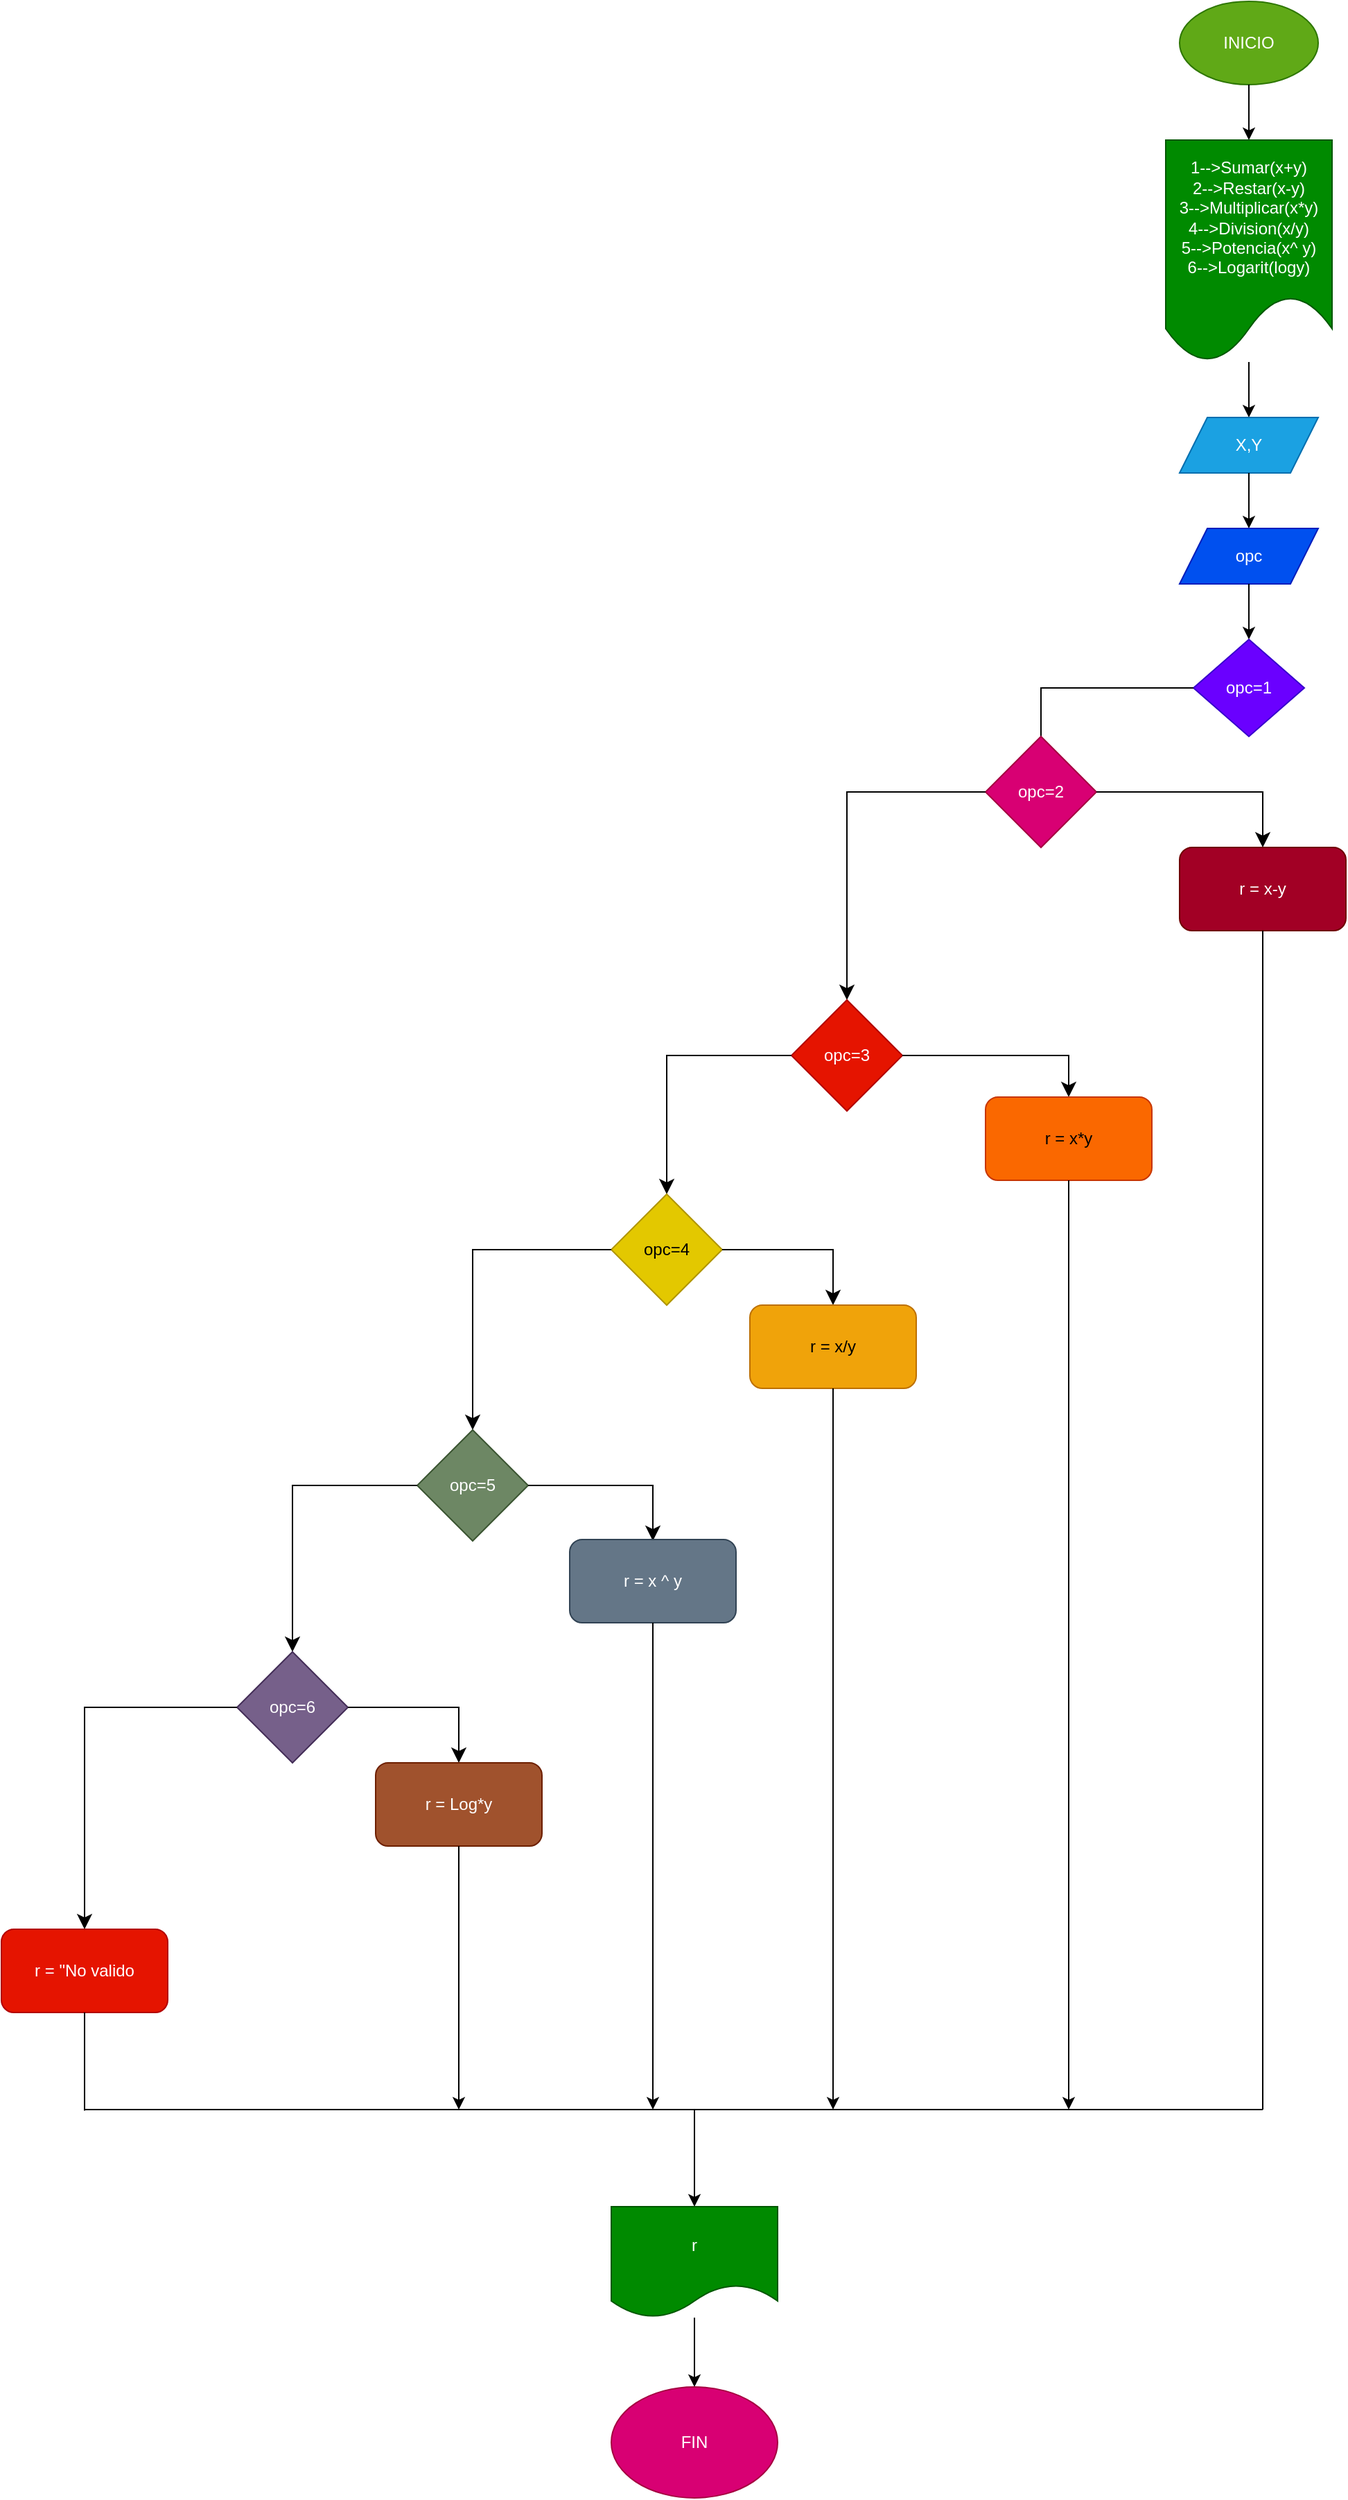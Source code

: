 <mxfile>
    <diagram id="Zc1gAzDQxRdrWT3qQYgJ" name="Página-1">
        <mxGraphModel dx="1620" dy="461" grid="1" gridSize="10" guides="1" tooltips="1" connect="1" arrows="1" fold="1" page="1" pageScale="1" pageWidth="827" pageHeight="1169" math="0" shadow="0">
            <root>
                <mxCell id="0"/>
                <mxCell id="1" parent="0"/>
                <mxCell id="2" value="INICIO" style="ellipse;whiteSpace=wrap;html=1;fillColor=#60a917;fontColor=#ffffff;strokeColor=#2D7600;" parent="1" vertex="1">
                    <mxGeometry x="300" width="100" height="60" as="geometry"/>
                </mxCell>
                <mxCell id="3" value="" style="endArrow=classic;html=1;" parent="1" source="2" edge="1">
                    <mxGeometry width="50" height="50" relative="1" as="geometry">
                        <mxPoint x="350" y="110" as="sourcePoint"/>
                        <mxPoint x="350" y="100" as="targetPoint"/>
                    </mxGeometry>
                </mxCell>
                <mxCell id="4" value="1--&amp;gt;Sumar(x+y)&lt;br&gt;2--&amp;gt;Restar(x-y)&lt;br&gt;3--&amp;gt;Multiplicar(x*y)&lt;br&gt;4--&amp;gt;Division(x/y)&lt;br&gt;5--&amp;gt;Potencia(x^ y)&lt;br&gt;6--&amp;gt;Logarit(logy)" style="shape=document;whiteSpace=wrap;html=1;boundedLbl=1;fillColor=#008a00;fontColor=#ffffff;strokeColor=#005700;" parent="1" vertex="1">
                    <mxGeometry x="290" y="100" width="120" height="160" as="geometry"/>
                </mxCell>
                <mxCell id="5" value="" style="endArrow=classic;html=1;" parent="1" source="4" edge="1">
                    <mxGeometry width="50" height="50" relative="1" as="geometry">
                        <mxPoint x="350" y="310" as="sourcePoint"/>
                        <mxPoint x="350" y="300" as="targetPoint"/>
                    </mxGeometry>
                </mxCell>
                <mxCell id="6" value="X,Y" style="shape=parallelogram;perimeter=parallelogramPerimeter;whiteSpace=wrap;html=1;fixedSize=1;fillColor=#1ba1e2;fontColor=#ffffff;strokeColor=#006EAF;" parent="1" vertex="1">
                    <mxGeometry x="300" y="300" width="100" height="40" as="geometry"/>
                </mxCell>
                <mxCell id="7" value="" style="endArrow=classic;html=1;" parent="1" source="6" edge="1">
                    <mxGeometry width="50" height="50" relative="1" as="geometry">
                        <mxPoint x="350" y="390" as="sourcePoint"/>
                        <mxPoint x="350" y="380" as="targetPoint"/>
                    </mxGeometry>
                </mxCell>
                <mxCell id="9" value="opc" style="shape=parallelogram;perimeter=parallelogramPerimeter;whiteSpace=wrap;html=1;fixedSize=1;fillColor=#0050ef;fontColor=#ffffff;strokeColor=#001DBC;" parent="1" vertex="1">
                    <mxGeometry x="300" y="380" width="100" height="40" as="geometry"/>
                </mxCell>
                <mxCell id="10" value="" style="endArrow=classic;html=1;" parent="1" source="9" edge="1">
                    <mxGeometry width="50" height="50" relative="1" as="geometry">
                        <mxPoint x="350" y="470" as="sourcePoint"/>
                        <mxPoint x="350" y="460" as="targetPoint"/>
                    </mxGeometry>
                </mxCell>
                <mxCell id="11" value="opc=1" style="rhombus;whiteSpace=wrap;html=1;fillColor=#6a00ff;fontColor=#ffffff;strokeColor=#3700CC;" parent="1" vertex="1">
                    <mxGeometry x="310" y="460" width="80" height="70" as="geometry"/>
                </mxCell>
                <mxCell id="14" value="" style="edgeStyle=elbowEdgeStyle;elbow=vertical;endArrow=classic;html=1;curved=0;rounded=0;endSize=8;startSize=8;" edge="1" parent="1" source="11">
                    <mxGeometry width="50" height="50" relative="1" as="geometry">
                        <mxPoint x="239.289" y="545" as="sourcePoint"/>
                        <mxPoint x="200" y="550" as="targetPoint"/>
                        <Array as="points">
                            <mxPoint x="110" y="495"/>
                            <mxPoint x="280" y="495"/>
                        </Array>
                    </mxGeometry>
                </mxCell>
                <mxCell id="15" value="opc=2" style="rhombus;whiteSpace=wrap;html=1;fillColor=#d80073;fontColor=#ffffff;strokeColor=#A50040;" vertex="1" parent="1">
                    <mxGeometry x="160" y="530" width="80" height="80" as="geometry"/>
                </mxCell>
                <mxCell id="20" value="" style="edgeStyle=segmentEdgeStyle;endArrow=classic;html=1;curved=0;rounded=0;endSize=8;startSize=8;" edge="1" parent="1" source="15">
                    <mxGeometry width="50" height="50" relative="1" as="geometry">
                        <mxPoint x="240" y="640" as="sourcePoint"/>
                        <mxPoint x="360" y="610" as="targetPoint"/>
                    </mxGeometry>
                </mxCell>
                <mxCell id="21" value="r = x-y" style="rounded=1;whiteSpace=wrap;html=1;fillColor=#a20025;fontColor=#ffffff;strokeColor=#6F0000;" vertex="1" parent="1">
                    <mxGeometry x="300" y="610" width="120" height="60" as="geometry"/>
                </mxCell>
                <mxCell id="22" value="" style="edgeStyle=segmentEdgeStyle;endArrow=classic;html=1;curved=0;rounded=0;endSize=8;startSize=8;" edge="1" parent="1" source="15">
                    <mxGeometry width="50" height="50" relative="1" as="geometry">
                        <mxPoint x="89.289" y="620" as="sourcePoint"/>
                        <mxPoint x="60" y="720" as="targetPoint"/>
                    </mxGeometry>
                </mxCell>
                <mxCell id="23" value="opc=3" style="rhombus;whiteSpace=wrap;html=1;fillColor=#e51400;fontColor=#ffffff;strokeColor=#B20000;" vertex="1" parent="1">
                    <mxGeometry x="20" y="720" width="80" height="80" as="geometry"/>
                </mxCell>
                <mxCell id="25" value="" style="edgeStyle=segmentEdgeStyle;endArrow=classic;html=1;curved=0;rounded=0;endSize=8;startSize=8;" edge="1" parent="1" source="23" target="26">
                    <mxGeometry width="50" height="50" relative="1" as="geometry">
                        <mxPoint x="100" y="810" as="sourcePoint"/>
                        <mxPoint x="190" y="790" as="targetPoint"/>
                    </mxGeometry>
                </mxCell>
                <mxCell id="26" value="r = x*y" style="rounded=1;whiteSpace=wrap;html=1;fillColor=#fa6800;fontColor=#000000;strokeColor=#C73500;" vertex="1" parent="1">
                    <mxGeometry x="160" y="790" width="120" height="60" as="geometry"/>
                </mxCell>
                <mxCell id="27" value="" style="edgeStyle=segmentEdgeStyle;endArrow=classic;html=1;curved=0;rounded=0;endSize=8;startSize=8;" edge="1" parent="1" source="23">
                    <mxGeometry width="50" height="50" relative="1" as="geometry">
                        <mxPoint x="-50.711" y="810" as="sourcePoint"/>
                        <mxPoint x="-70" y="860" as="targetPoint"/>
                    </mxGeometry>
                </mxCell>
                <mxCell id="28" value="opc=4" style="rhombus;whiteSpace=wrap;html=1;fillColor=#e3c800;fontColor=#000000;strokeColor=#B09500;" vertex="1" parent="1">
                    <mxGeometry x="-110" y="860" width="80" height="80" as="geometry"/>
                </mxCell>
                <mxCell id="30" value="" style="edgeStyle=segmentEdgeStyle;endArrow=classic;html=1;curved=0;rounded=0;endSize=8;startSize=8;" edge="1" parent="1" source="28">
                    <mxGeometry width="50" height="50" relative="1" as="geometry">
                        <mxPoint x="-30" y="950" as="sourcePoint"/>
                        <mxPoint x="50" y="940" as="targetPoint"/>
                    </mxGeometry>
                </mxCell>
                <mxCell id="31" value="r = x/y" style="rounded=1;whiteSpace=wrap;html=1;fillColor=#f0a30a;fontColor=#000000;strokeColor=#BD7000;" vertex="1" parent="1">
                    <mxGeometry x="-10" y="940" width="120" height="60" as="geometry"/>
                </mxCell>
                <mxCell id="32" value="" style="edgeStyle=segmentEdgeStyle;endArrow=classic;html=1;curved=0;rounded=0;endSize=8;startSize=8;" edge="1" parent="1" source="28">
                    <mxGeometry width="50" height="50" relative="1" as="geometry">
                        <mxPoint x="-180.711" y="950" as="sourcePoint"/>
                        <mxPoint x="-210" y="1030" as="targetPoint"/>
                    </mxGeometry>
                </mxCell>
                <mxCell id="33" value="opc=5" style="rhombus;whiteSpace=wrap;html=1;fillColor=#6d8764;fontColor=#ffffff;strokeColor=#3A5431;" vertex="1" parent="1">
                    <mxGeometry x="-250" y="1030" width="80" height="80" as="geometry"/>
                </mxCell>
                <mxCell id="34" value="" style="edgeStyle=segmentEdgeStyle;endArrow=classic;html=1;curved=0;rounded=0;endSize=8;startSize=8;" edge="1" parent="1" source="33">
                    <mxGeometry width="50" height="50" relative="1" as="geometry">
                        <mxPoint x="-320.711" y="1120" as="sourcePoint"/>
                        <mxPoint x="-340" y="1190" as="targetPoint"/>
                    </mxGeometry>
                </mxCell>
                <mxCell id="35" value="" style="edgeStyle=segmentEdgeStyle;endArrow=classic;html=1;curved=0;rounded=0;endSize=8;startSize=8;" edge="1" parent="1" source="33">
                    <mxGeometry width="50" height="50" relative="1" as="geometry">
                        <mxPoint x="-170" y="1120" as="sourcePoint"/>
                        <mxPoint x="-80" y="1110" as="targetPoint"/>
                    </mxGeometry>
                </mxCell>
                <mxCell id="36" value="r = x ^ y" style="rounded=1;whiteSpace=wrap;html=1;fillColor=#647687;fontColor=#ffffff;strokeColor=#314354;" vertex="1" parent="1">
                    <mxGeometry x="-140" y="1109" width="120" height="60" as="geometry"/>
                </mxCell>
                <mxCell id="37" value="opc=6" style="rhombus;whiteSpace=wrap;html=1;fillColor=#76608a;fontColor=#ffffff;strokeColor=#432D57;" vertex="1" parent="1">
                    <mxGeometry x="-380" y="1190" width="80" height="80" as="geometry"/>
                </mxCell>
                <mxCell id="38" value="" style="edgeStyle=segmentEdgeStyle;endArrow=classic;html=1;curved=0;rounded=0;endSize=8;startSize=8;" edge="1" parent="1" source="37">
                    <mxGeometry width="50" height="50" relative="1" as="geometry">
                        <mxPoint x="-300" y="1280" as="sourcePoint"/>
                        <mxPoint x="-220" y="1270" as="targetPoint"/>
                    </mxGeometry>
                </mxCell>
                <mxCell id="39" value="r = Log*y" style="rounded=1;whiteSpace=wrap;html=1;fillColor=#a0522d;fontColor=#ffffff;strokeColor=#6D1F00;" vertex="1" parent="1">
                    <mxGeometry x="-280" y="1270" width="120" height="60" as="geometry"/>
                </mxCell>
                <mxCell id="40" value="" style="edgeStyle=segmentEdgeStyle;endArrow=classic;html=1;curved=0;rounded=0;endSize=8;startSize=8;" edge="1" parent="1" source="37">
                    <mxGeometry width="50" height="50" relative="1" as="geometry">
                        <mxPoint x="-450.711" y="1280" as="sourcePoint"/>
                        <mxPoint x="-490" y="1390" as="targetPoint"/>
                    </mxGeometry>
                </mxCell>
                <mxCell id="41" value="r = &quot;No valido" style="rounded=1;whiteSpace=wrap;html=1;fillColor=#e51400;fontColor=#ffffff;strokeColor=#B20000;" vertex="1" parent="1">
                    <mxGeometry x="-550" y="1390" width="120" height="60" as="geometry"/>
                </mxCell>
                <mxCell id="44" value="" style="endArrow=classic;html=1;" edge="1" parent="1" source="31">
                    <mxGeometry width="50" height="50" relative="1" as="geometry">
                        <mxPoint x="50" y="1050" as="sourcePoint"/>
                        <mxPoint x="50" y="1520" as="targetPoint"/>
                    </mxGeometry>
                </mxCell>
                <mxCell id="45" value="" style="endArrow=classic;html=1;" edge="1" parent="1" source="36">
                    <mxGeometry width="50" height="50" relative="1" as="geometry">
                        <mxPoint x="-80" y="1219" as="sourcePoint"/>
                        <mxPoint x="-80" y="1520" as="targetPoint"/>
                    </mxGeometry>
                </mxCell>
                <mxCell id="46" value="" style="endArrow=classic;html=1;" edge="1" parent="1" source="39">
                    <mxGeometry width="50" height="50" relative="1" as="geometry">
                        <mxPoint x="-220" y="1380" as="sourcePoint"/>
                        <mxPoint x="-220" y="1520" as="targetPoint"/>
                    </mxGeometry>
                </mxCell>
                <mxCell id="56" value="" style="endArrow=none;html=1;" edge="1" parent="1" source="21">
                    <mxGeometry width="50" height="50" relative="1" as="geometry">
                        <mxPoint x="360" y="720" as="sourcePoint"/>
                        <mxPoint x="360" y="1520" as="targetPoint"/>
                    </mxGeometry>
                </mxCell>
                <mxCell id="57" value="" style="endArrow=none;html=1;" edge="1" parent="1">
                    <mxGeometry width="50" height="50" relative="1" as="geometry">
                        <mxPoint x="-490" y="1520" as="sourcePoint"/>
                        <mxPoint x="360" y="1520" as="targetPoint"/>
                    </mxGeometry>
                </mxCell>
                <mxCell id="58" value="" style="endArrow=none;html=1;" edge="1" parent="1" source="41">
                    <mxGeometry width="50" height="50" relative="1" as="geometry">
                        <mxPoint x="-490" y="1500" as="sourcePoint"/>
                        <mxPoint x="-490" y="1520.711" as="targetPoint"/>
                    </mxGeometry>
                </mxCell>
                <mxCell id="59" value="" style="endArrow=classic;html=1;" edge="1" parent="1" source="26">
                    <mxGeometry width="50" height="50" relative="1" as="geometry">
                        <mxPoint x="220" y="900" as="sourcePoint"/>
                        <mxPoint x="220" y="1520" as="targetPoint"/>
                    </mxGeometry>
                </mxCell>
                <mxCell id="60" value="" style="endArrow=classic;html=1;" edge="1" parent="1">
                    <mxGeometry width="50" height="50" relative="1" as="geometry">
                        <mxPoint x="-50" y="1520" as="sourcePoint"/>
                        <mxPoint x="-50" y="1590" as="targetPoint"/>
                    </mxGeometry>
                </mxCell>
                <mxCell id="61" value="r" style="shape=document;whiteSpace=wrap;html=1;boundedLbl=1;fillColor=#008a00;fontColor=#ffffff;strokeColor=#005700;" vertex="1" parent="1">
                    <mxGeometry x="-110" y="1590" width="120" height="80" as="geometry"/>
                </mxCell>
                <mxCell id="62" value="" style="endArrow=classic;html=1;" edge="1" parent="1" source="61">
                    <mxGeometry width="50" height="50" relative="1" as="geometry">
                        <mxPoint x="-50" y="1720" as="sourcePoint"/>
                        <mxPoint x="-50" y="1720" as="targetPoint"/>
                    </mxGeometry>
                </mxCell>
                <mxCell id="63" value="FIN" style="ellipse;whiteSpace=wrap;html=1;fillColor=#d80073;fontColor=#ffffff;strokeColor=#A50040;" vertex="1" parent="1">
                    <mxGeometry x="-110" y="1720" width="120" height="80" as="geometry"/>
                </mxCell>
            </root>
        </mxGraphModel>
    </diagram>
</mxfile>